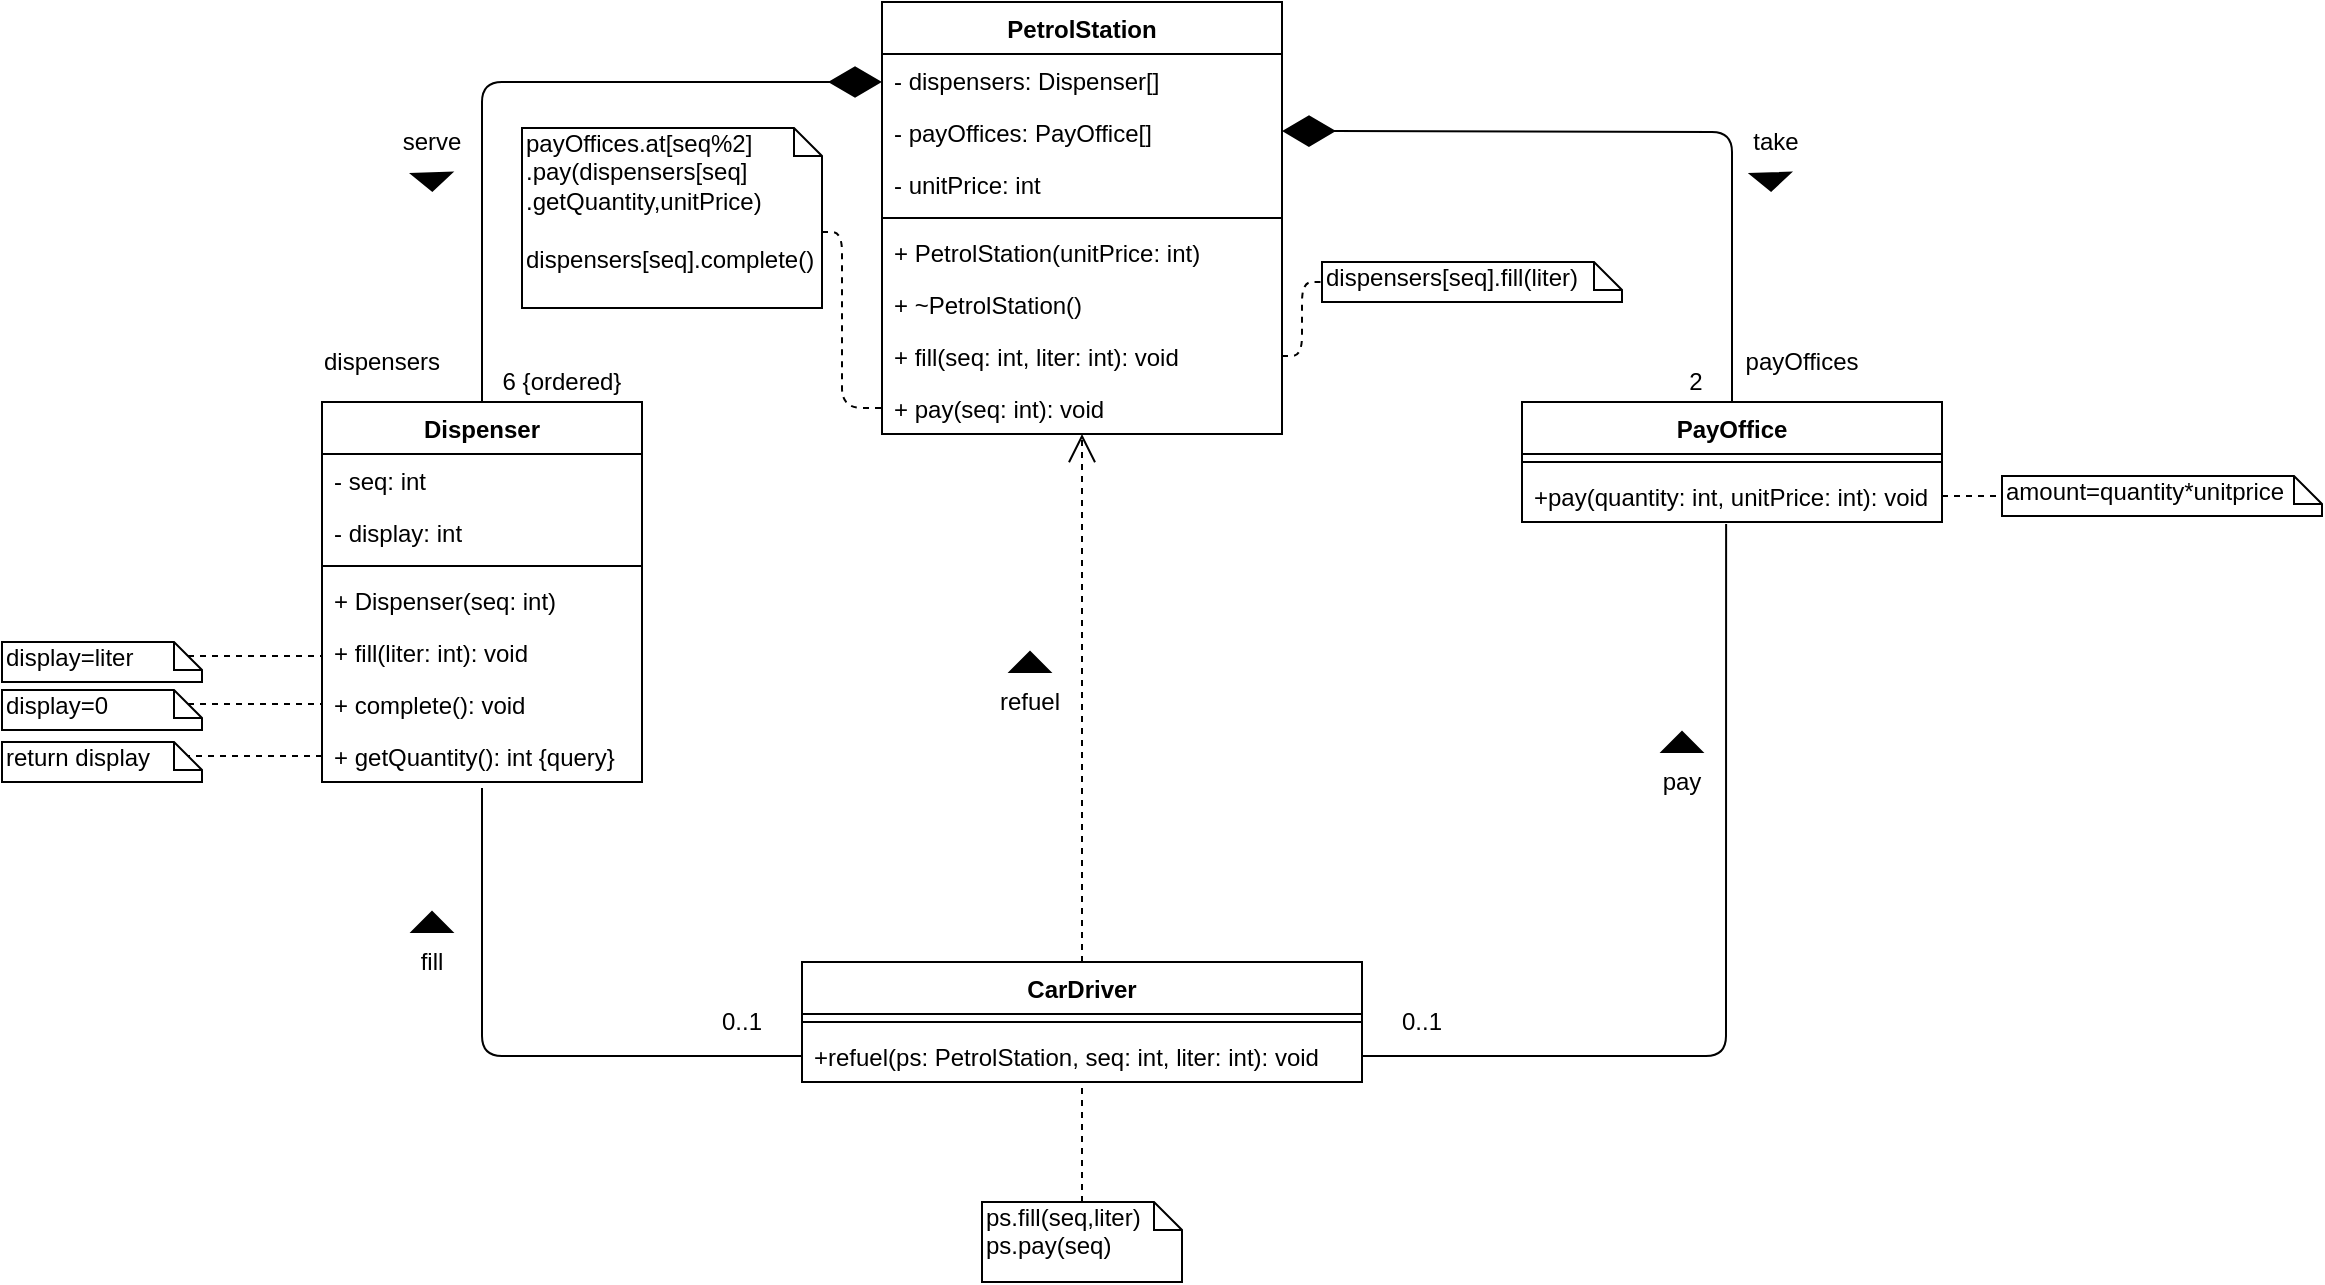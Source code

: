 <mxfile version="12.9.13" type="device"><diagram id="iXe_elAXcWR9qFI9TVYi" name="Page-1"><mxGraphModel dx="2249" dy="804" grid="1" gridSize="10" guides="1" tooltips="1" connect="1" arrows="1" fold="1" page="1" pageScale="1" pageWidth="827" pageHeight="1169" math="0" shadow="0"><root><mxCell id="0"/><mxCell id="1" parent="0"/><mxCell id="T6rKPO7fm3bxptghDXIV-5" value="Dispenser&#10;" style="swimlane;fontStyle=1;align=center;verticalAlign=top;childLayout=stackLayout;horizontal=1;startSize=26;horizontalStack=0;resizeParent=1;resizeParentMax=0;resizeLast=0;collapsible=1;marginBottom=0;" vertex="1" parent="1"><mxGeometry x="80" y="240" width="160" height="190" as="geometry"/></mxCell><mxCell id="T6rKPO7fm3bxptghDXIV-6" value="- seq: int&#10;" style="text;strokeColor=none;fillColor=none;align=left;verticalAlign=top;spacingLeft=4;spacingRight=4;overflow=hidden;rotatable=0;points=[[0,0.5],[1,0.5]];portConstraint=eastwest;" vertex="1" parent="T6rKPO7fm3bxptghDXIV-5"><mxGeometry y="26" width="160" height="26" as="geometry"/></mxCell><mxCell id="T6rKPO7fm3bxptghDXIV-8" value="- display: int" style="text;strokeColor=none;fillColor=none;align=left;verticalAlign=top;spacingLeft=4;spacingRight=4;overflow=hidden;rotatable=0;points=[[0,0.5],[1,0.5]];portConstraint=eastwest;" vertex="1" parent="T6rKPO7fm3bxptghDXIV-5"><mxGeometry y="52" width="160" height="26" as="geometry"/></mxCell><mxCell id="T6rKPO7fm3bxptghDXIV-7" value="" style="line;strokeWidth=1;fillColor=none;align=left;verticalAlign=middle;spacingTop=-1;spacingLeft=3;spacingRight=3;rotatable=0;labelPosition=right;points=[];portConstraint=eastwest;" vertex="1" parent="T6rKPO7fm3bxptghDXIV-5"><mxGeometry y="78" width="160" height="8" as="geometry"/></mxCell><mxCell id="T6rKPO7fm3bxptghDXIV-18" value="+ Dispenser(seq: int)" style="text;strokeColor=none;fillColor=none;align=left;verticalAlign=top;spacingLeft=4;spacingRight=4;overflow=hidden;rotatable=0;points=[[0,0.5],[1,0.5]];portConstraint=eastwest;" vertex="1" parent="T6rKPO7fm3bxptghDXIV-5"><mxGeometry y="86" width="160" height="26" as="geometry"/></mxCell><mxCell id="T6rKPO7fm3bxptghDXIV-19" value="+ fill(liter: int): void" style="text;strokeColor=none;fillColor=none;align=left;verticalAlign=top;spacingLeft=4;spacingRight=4;overflow=hidden;rotatable=0;points=[[0,0.5],[1,0.5]];portConstraint=eastwest;" vertex="1" parent="T6rKPO7fm3bxptghDXIV-5"><mxGeometry y="112" width="160" height="26" as="geometry"/></mxCell><mxCell id="T6rKPO7fm3bxptghDXIV-20" value="+ complete(): void" style="text;strokeColor=none;fillColor=none;align=left;verticalAlign=top;spacingLeft=4;spacingRight=4;overflow=hidden;rotatable=0;points=[[0,0.5],[1,0.5]];portConstraint=eastwest;" vertex="1" parent="T6rKPO7fm3bxptghDXIV-5"><mxGeometry y="138" width="160" height="26" as="geometry"/></mxCell><mxCell id="T6rKPO7fm3bxptghDXIV-21" value="+ getQuantity(): int {query}" style="text;strokeColor=none;fillColor=none;align=left;verticalAlign=top;spacingLeft=4;spacingRight=4;overflow=hidden;rotatable=0;points=[[0,0.5],[1,0.5]];portConstraint=eastwest;" vertex="1" parent="T6rKPO7fm3bxptghDXIV-5"><mxGeometry y="164" width="160" height="26" as="geometry"/></mxCell><mxCell id="T6rKPO7fm3bxptghDXIV-1" value="PetrolStation" style="swimlane;fontStyle=1;childLayout=stackLayout;horizontal=1;startSize=26;fillColor=none;horizontalStack=0;resizeParent=1;resizeParentMax=0;resizeLast=0;collapsible=1;marginBottom=0;" vertex="1" parent="1"><mxGeometry x="360" y="40" width="200" height="216" as="geometry"/></mxCell><mxCell id="T6rKPO7fm3bxptghDXIV-2" value="- dispensers: Dispenser[]" style="text;strokeColor=none;fillColor=none;align=left;verticalAlign=top;spacingLeft=4;spacingRight=4;overflow=hidden;rotatable=0;points=[[0,0.5],[1,0.5]];portConstraint=eastwest;" vertex="1" parent="T6rKPO7fm3bxptghDXIV-1"><mxGeometry y="26" width="200" height="26" as="geometry"/></mxCell><mxCell id="T6rKPO7fm3bxptghDXIV-3" value="- payOffices: PayOffice[]" style="text;strokeColor=none;fillColor=none;align=left;verticalAlign=top;spacingLeft=4;spacingRight=4;overflow=hidden;rotatable=0;points=[[0,0.5],[1,0.5]];portConstraint=eastwest;" vertex="1" parent="T6rKPO7fm3bxptghDXIV-1"><mxGeometry y="52" width="200" height="26" as="geometry"/></mxCell><mxCell id="T6rKPO7fm3bxptghDXIV-43" value="" style="endArrow=diamondThin;endFill=1;endSize=24;html=1;exitX=0.5;exitY=0;exitDx=0;exitDy=0;" edge="1" parent="T6rKPO7fm3bxptghDXIV-1" source="T6rKPO7fm3bxptghDXIV-9"><mxGeometry width="160" relative="1" as="geometry"><mxPoint x="40" y="64.5" as="sourcePoint"/><mxPoint x="200" y="64.5" as="targetPoint"/><Array as="points"><mxPoint x="425" y="65"/></Array></mxGeometry></mxCell><mxCell id="T6rKPO7fm3bxptghDXIV-4" value="- unitPrice: int" style="text;strokeColor=none;fillColor=none;align=left;verticalAlign=top;spacingLeft=4;spacingRight=4;overflow=hidden;rotatable=0;points=[[0,0.5],[1,0.5]];portConstraint=eastwest;" vertex="1" parent="T6rKPO7fm3bxptghDXIV-1"><mxGeometry y="78" width="200" height="26" as="geometry"/></mxCell><mxCell id="T6rKPO7fm3bxptghDXIV-24" value="" style="line;strokeWidth=1;fillColor=none;align=left;verticalAlign=middle;spacingTop=-1;spacingLeft=3;spacingRight=3;rotatable=0;labelPosition=right;points=[];portConstraint=eastwest;" vertex="1" parent="T6rKPO7fm3bxptghDXIV-1"><mxGeometry y="104" width="200" height="8" as="geometry"/></mxCell><mxCell id="T6rKPO7fm3bxptghDXIV-22" value="+ PetrolStation(unitPrice: int)" style="text;strokeColor=none;fillColor=none;align=left;verticalAlign=top;spacingLeft=4;spacingRight=4;overflow=hidden;rotatable=0;points=[[0,0.5],[1,0.5]];portConstraint=eastwest;" vertex="1" parent="T6rKPO7fm3bxptghDXIV-1"><mxGeometry y="112" width="200" height="26" as="geometry"/></mxCell><mxCell id="T6rKPO7fm3bxptghDXIV-23" value="+ ~PetrolStation()&#10;" style="text;strokeColor=none;fillColor=none;align=left;verticalAlign=top;spacingLeft=4;spacingRight=4;overflow=hidden;rotatable=0;points=[[0,0.5],[1,0.5]];portConstraint=eastwest;" vertex="1" parent="T6rKPO7fm3bxptghDXIV-1"><mxGeometry y="138" width="200" height="26" as="geometry"/></mxCell><mxCell id="T6rKPO7fm3bxptghDXIV-39" value="+ fill(seq: int, liter: int): void" style="text;strokeColor=none;fillColor=none;align=left;verticalAlign=top;spacingLeft=4;spacingRight=4;overflow=hidden;rotatable=0;points=[[0,0.5],[1,0.5]];portConstraint=eastwest;" vertex="1" parent="T6rKPO7fm3bxptghDXIV-1"><mxGeometry y="164" width="200" height="26" as="geometry"/></mxCell><mxCell id="T6rKPO7fm3bxptghDXIV-40" value="+ pay(seq: int): void" style="text;strokeColor=none;fillColor=none;align=left;verticalAlign=top;spacingLeft=4;spacingRight=4;overflow=hidden;rotatable=0;points=[[0,0.5],[1,0.5]];portConstraint=eastwest;" vertex="1" parent="T6rKPO7fm3bxptghDXIV-1"><mxGeometry y="190" width="200" height="26" as="geometry"/></mxCell><mxCell id="T6rKPO7fm3bxptghDXIV-9" value="PayOffice" style="swimlane;fontStyle=1;align=center;verticalAlign=top;childLayout=stackLayout;horizontal=1;startSize=26;horizontalStack=0;resizeParent=1;resizeParentMax=0;resizeLast=0;collapsible=1;marginBottom=0;" vertex="1" parent="1"><mxGeometry x="680" y="240" width="210" height="60" as="geometry"/></mxCell><mxCell id="T6rKPO7fm3bxptghDXIV-11" value="" style="line;strokeWidth=1;fillColor=none;align=left;verticalAlign=middle;spacingTop=-1;spacingLeft=3;spacingRight=3;rotatable=0;labelPosition=right;points=[];portConstraint=eastwest;" vertex="1" parent="T6rKPO7fm3bxptghDXIV-9"><mxGeometry y="26" width="210" height="8" as="geometry"/></mxCell><mxCell id="T6rKPO7fm3bxptghDXIV-12" value="+pay(quantity: int, unitPrice: int): void" style="text;strokeColor=none;fillColor=none;align=left;verticalAlign=top;spacingLeft=4;spacingRight=4;overflow=hidden;rotatable=0;points=[[0,0.5],[1,0.5]];portConstraint=eastwest;" vertex="1" parent="T6rKPO7fm3bxptghDXIV-9"><mxGeometry y="34" width="210" height="26" as="geometry"/></mxCell><mxCell id="T6rKPO7fm3bxptghDXIV-14" value="CarDriver" style="swimlane;fontStyle=1;align=center;verticalAlign=top;childLayout=stackLayout;horizontal=1;startSize=26;horizontalStack=0;resizeParent=1;resizeParentMax=0;resizeLast=0;collapsible=1;marginBottom=0;" vertex="1" parent="1"><mxGeometry x="320" y="520" width="280" height="60" as="geometry"/></mxCell><mxCell id="T6rKPO7fm3bxptghDXIV-16" value="" style="line;strokeWidth=1;fillColor=none;align=left;verticalAlign=middle;spacingTop=-1;spacingLeft=3;spacingRight=3;rotatable=0;labelPosition=right;points=[];portConstraint=eastwest;" vertex="1" parent="T6rKPO7fm3bxptghDXIV-14"><mxGeometry y="26" width="280" height="8" as="geometry"/></mxCell><mxCell id="T6rKPO7fm3bxptghDXIV-17" value="+refuel(ps: PetrolStation, seq: int, liter: int): void" style="text;strokeColor=none;fillColor=none;align=left;verticalAlign=top;spacingLeft=4;spacingRight=4;overflow=hidden;rotatable=0;points=[[0,0.5],[1,0.5]];portConstraint=eastwest;" vertex="1" parent="T6rKPO7fm3bxptghDXIV-14"><mxGeometry y="34" width="280" height="26" as="geometry"/></mxCell><mxCell id="T6rKPO7fm3bxptghDXIV-44" value="" style="endArrow=diamondThin;endFill=1;endSize=24;html=1;exitX=0.5;exitY=0;exitDx=0;exitDy=0;" edge="1" parent="1" source="T6rKPO7fm3bxptghDXIV-5"><mxGeometry width="160" relative="1" as="geometry"><mxPoint x="200" y="80" as="sourcePoint"/><mxPoint x="360" y="80" as="targetPoint"/><Array as="points"><mxPoint x="160" y="80"/></Array></mxGeometry></mxCell><mxCell id="T6rKPO7fm3bxptghDXIV-47" value="&lt;br&gt;" style="endArrow=open;endSize=12;dashed=1;html=1;exitX=0.5;exitY=0;exitDx=0;exitDy=0;" edge="1" parent="1" source="T6rKPO7fm3bxptghDXIV-14" target="T6rKPO7fm3bxptghDXIV-40"><mxGeometry x="0.085" y="10" width="160" relative="1" as="geometry"><mxPoint x="330" y="410" as="sourcePoint"/><mxPoint x="460" y="262" as="targetPoint"/><mxPoint as="offset"/></mxGeometry></mxCell><mxCell id="T6rKPO7fm3bxptghDXIV-48" value="" style="endArrow=none;html=1;exitX=0;exitY=0.5;exitDx=0;exitDy=0;entryX=0.5;entryY=1.115;entryDx=0;entryDy=0;entryPerimeter=0;" edge="1" parent="1" source="T6rKPO7fm3bxptghDXIV-17" target="T6rKPO7fm3bxptghDXIV-21"><mxGeometry width="50" height="50" relative="1" as="geometry"><mxPoint x="390" y="440" as="sourcePoint"/><mxPoint x="150" y="460" as="targetPoint"/><Array as="points"><mxPoint x="160" y="567"/></Array></mxGeometry></mxCell><mxCell id="T6rKPO7fm3bxptghDXIV-49" value="" style="endArrow=none;html=1;exitX=1;exitY=0.5;exitDx=0;exitDy=0;entryX=0.486;entryY=1.038;entryDx=0;entryDy=0;entryPerimeter=0;" edge="1" parent="1" source="T6rKPO7fm3bxptghDXIV-17" target="T6rKPO7fm3bxptghDXIV-12"><mxGeometry width="50" height="50" relative="1" as="geometry"><mxPoint x="840" y="554.01" as="sourcePoint"/><mxPoint x="680" y="420" as="targetPoint"/><Array as="points"><mxPoint x="782" y="567"/></Array></mxGeometry></mxCell><mxCell id="T6rKPO7fm3bxptghDXIV-50" value="6 {ordered}" style="text;html=1;strokeColor=none;fillColor=none;align=center;verticalAlign=middle;whiteSpace=wrap;rounded=0;" vertex="1" parent="1"><mxGeometry x="160" y="220" width="80" height="20" as="geometry"/></mxCell><mxCell id="T6rKPO7fm3bxptghDXIV-51" value="0..1" style="text;html=1;strokeColor=none;fillColor=none;align=center;verticalAlign=middle;whiteSpace=wrap;rounded=0;" vertex="1" parent="1"><mxGeometry x="270" y="540" width="40" height="20" as="geometry"/></mxCell><mxCell id="T6rKPO7fm3bxptghDXIV-52" value="0..1" style="text;html=1;strokeColor=none;fillColor=none;align=center;verticalAlign=middle;whiteSpace=wrap;rounded=0;" vertex="1" parent="1"><mxGeometry x="610" y="540" width="40" height="20" as="geometry"/></mxCell><mxCell id="T6rKPO7fm3bxptghDXIV-54" value="refuel" style="text;html=1;strokeColor=none;fillColor=none;align=center;verticalAlign=middle;whiteSpace=wrap;rounded=0;" vertex="1" parent="1"><mxGeometry x="414" y="380" width="40" height="20" as="geometry"/></mxCell><mxCell id="T6rKPO7fm3bxptghDXIV-56" value="2" style="text;html=1;strokeColor=none;fillColor=none;align=center;verticalAlign=middle;whiteSpace=wrap;rounded=0;" vertex="1" parent="1"><mxGeometry x="747" y="220" width="40" height="20" as="geometry"/></mxCell><mxCell id="T6rKPO7fm3bxptghDXIV-57" value="" style="triangle;whiteSpace=wrap;html=1;rotation=-90;fillColor=#000000;" vertex="1" parent="1"><mxGeometry x="755" y="400" width="10" height="20" as="geometry"/></mxCell><mxCell id="T6rKPO7fm3bxptghDXIV-58" value="" style="triangle;whiteSpace=wrap;html=1;rotation=-90;fillColor=#000000;" vertex="1" parent="1"><mxGeometry x="130" y="490" width="10" height="20" as="geometry"/></mxCell><mxCell id="T6rKPO7fm3bxptghDXIV-59" value="fill" style="text;html=1;strokeColor=none;fillColor=none;align=center;verticalAlign=middle;whiteSpace=wrap;rounded=0;" vertex="1" parent="1"><mxGeometry x="115" y="510" width="40" height="20" as="geometry"/></mxCell><mxCell id="T6rKPO7fm3bxptghDXIV-60" value="pay" style="text;html=1;strokeColor=none;fillColor=none;align=center;verticalAlign=middle;whiteSpace=wrap;rounded=0;" vertex="1" parent="1"><mxGeometry x="740" y="420" width="40" height="20" as="geometry"/></mxCell><mxCell id="T6rKPO7fm3bxptghDXIV-61" value="" style="triangle;whiteSpace=wrap;html=1;rotation=-90;fillColor=#000000;" vertex="1" parent="1"><mxGeometry x="429" y="360" width="10" height="20" as="geometry"/></mxCell><mxCell id="T6rKPO7fm3bxptghDXIV-62" value="dispensers" style="text;html=1;strokeColor=none;fillColor=none;align=center;verticalAlign=middle;whiteSpace=wrap;rounded=0;" vertex="1" parent="1"><mxGeometry x="90" y="210" width="40" height="20" as="geometry"/></mxCell><mxCell id="T6rKPO7fm3bxptghDXIV-63" value="payOffices" style="text;html=1;strokeColor=none;fillColor=none;align=center;verticalAlign=middle;whiteSpace=wrap;rounded=0;" vertex="1" parent="1"><mxGeometry x="800" y="210" width="40" height="20" as="geometry"/></mxCell><mxCell id="T6rKPO7fm3bxptghDXIV-64" value="" style="triangle;whiteSpace=wrap;html=1;rotation=88;fillColor=#000000;" vertex="1" parent="1"><mxGeometry x="130.62" y="120" width="8.75" height="20" as="geometry"/></mxCell><mxCell id="T6rKPO7fm3bxptghDXIV-66" value="serve" style="text;html=1;strokeColor=none;fillColor=none;align=center;verticalAlign=middle;whiteSpace=wrap;rounded=0;" vertex="1" parent="1"><mxGeometry x="115" y="100" width="40" height="20" as="geometry"/></mxCell><mxCell id="T6rKPO7fm3bxptghDXIV-67" value="take" style="text;html=1;strokeColor=none;fillColor=none;align=center;verticalAlign=middle;whiteSpace=wrap;rounded=0;" vertex="1" parent="1"><mxGeometry x="787" y="100" width="40" height="20" as="geometry"/></mxCell><mxCell id="T6rKPO7fm3bxptghDXIV-68" value="" style="triangle;whiteSpace=wrap;html=1;rotation=88;fillColor=#000000;" vertex="1" parent="1"><mxGeometry x="800" y="120" width="8.75" height="20" as="geometry"/></mxCell><mxCell id="T6rKPO7fm3bxptghDXIV-71" value="ps.fill(seq,liter)&lt;br&gt;ps.pay(seq)" style="shape=note;whiteSpace=wrap;html=1;size=14;verticalAlign=top;align=left;spacingTop=-6;fillColor=#FFFFFF;" vertex="1" parent="1"><mxGeometry x="410" y="640" width="100" height="40" as="geometry"/></mxCell><mxCell id="T6rKPO7fm3bxptghDXIV-72" value="" style="endArrow=none;dashed=1;html=1;exitX=0.5;exitY=0;exitDx=0;exitDy=0;exitPerimeter=0;" edge="1" parent="1" source="T6rKPO7fm3bxptghDXIV-71"><mxGeometry width="50" height="50" relative="1" as="geometry"><mxPoint x="350" y="440" as="sourcePoint"/><mxPoint x="460" y="581" as="targetPoint"/></mxGeometry></mxCell><mxCell id="T6rKPO7fm3bxptghDXIV-73" value="return display" style="shape=note;whiteSpace=wrap;html=1;size=14;verticalAlign=top;align=left;spacingTop=-6;fillColor=#FFFFFF;" vertex="1" parent="1"><mxGeometry x="-80" y="410" width="100" height="20" as="geometry"/></mxCell><mxCell id="T6rKPO7fm3bxptghDXIV-74" value="display=0" style="shape=note;whiteSpace=wrap;html=1;size=14;verticalAlign=top;align=left;spacingTop=-6;fillColor=#FFFFFF;" vertex="1" parent="1"><mxGeometry x="-80" y="384" width="100" height="20" as="geometry"/></mxCell><mxCell id="T6rKPO7fm3bxptghDXIV-75" value="display=liter" style="shape=note;whiteSpace=wrap;html=1;size=14;verticalAlign=top;align=left;spacingTop=-6;fillColor=#FFFFFF;" vertex="1" parent="1"><mxGeometry x="-80" y="360" width="100" height="20" as="geometry"/></mxCell><mxCell id="T6rKPO7fm3bxptghDXIV-76" value="" style="endArrow=none;dashed=1;html=1;exitX=0;exitY=0.5;exitDx=0;exitDy=0;entryX=0;entryY=0;entryDx=93;entryDy=7;entryPerimeter=0;" edge="1" parent="1" source="T6rKPO7fm3bxptghDXIV-21" target="T6rKPO7fm3bxptghDXIV-73"><mxGeometry width="50" height="50" relative="1" as="geometry"><mxPoint x="350" y="440" as="sourcePoint"/><mxPoint x="400" y="390" as="targetPoint"/></mxGeometry></mxCell><mxCell id="T6rKPO7fm3bxptghDXIV-77" value="" style="endArrow=none;dashed=1;html=1;exitX=0;exitY=0;exitDx=93;exitDy=7;exitPerimeter=0;entryX=0;entryY=0.5;entryDx=0;entryDy=0;" edge="1" parent="1" source="T6rKPO7fm3bxptghDXIV-74" target="T6rKPO7fm3bxptghDXIV-20"><mxGeometry width="50" height="50" relative="1" as="geometry"><mxPoint x="350" y="440" as="sourcePoint"/><mxPoint x="400" y="390" as="targetPoint"/></mxGeometry></mxCell><mxCell id="T6rKPO7fm3bxptghDXIV-79" value="" style="endArrow=none;dashed=1;html=1;exitX=0;exitY=0;exitDx=93;exitDy=7;exitPerimeter=0;" edge="1" parent="1" source="T6rKPO7fm3bxptghDXIV-75"><mxGeometry width="50" height="50" relative="1" as="geometry"><mxPoint x="350" y="440" as="sourcePoint"/><mxPoint x="80" y="367" as="targetPoint"/></mxGeometry></mxCell><mxCell id="T6rKPO7fm3bxptghDXIV-80" value="amount=quantity*unitprice" style="shape=note;whiteSpace=wrap;html=1;size=14;verticalAlign=top;align=left;spacingTop=-6;fillColor=#FFFFFF;" vertex="1" parent="1"><mxGeometry x="920" y="277" width="160" height="20" as="geometry"/></mxCell><mxCell id="T6rKPO7fm3bxptghDXIV-81" value="" style="endArrow=none;dashed=1;html=1;entryX=0;entryY=0.5;entryDx=0;entryDy=0;entryPerimeter=0;exitX=1;exitY=0.5;exitDx=0;exitDy=0;" edge="1" parent="1" source="T6rKPO7fm3bxptghDXIV-12" target="T6rKPO7fm3bxptghDXIV-80"><mxGeometry width="50" height="50" relative="1" as="geometry"><mxPoint x="350" y="440" as="sourcePoint"/><mxPoint x="400" y="390" as="targetPoint"/></mxGeometry></mxCell><mxCell id="T6rKPO7fm3bxptghDXIV-82" value="dispensers[seq].fill(liter)" style="shape=note;whiteSpace=wrap;html=1;size=14;verticalAlign=top;align=left;spacingTop=-6;fillColor=#FFFFFF;" vertex="1" parent="1"><mxGeometry x="580" y="170" width="150" height="20" as="geometry"/></mxCell><mxCell id="T6rKPO7fm3bxptghDXIV-83" value="" style="endArrow=none;dashed=1;html=1;entryX=0;entryY=0.5;entryDx=0;entryDy=0;entryPerimeter=0;exitX=1;exitY=0.5;exitDx=0;exitDy=0;" edge="1" parent="1" source="T6rKPO7fm3bxptghDXIV-39" target="T6rKPO7fm3bxptghDXIV-82"><mxGeometry width="50" height="50" relative="1" as="geometry"><mxPoint x="350" y="340" as="sourcePoint"/><mxPoint x="400" y="290" as="targetPoint"/><Array as="points"><mxPoint x="570" y="217"/><mxPoint x="570" y="180"/></Array></mxGeometry></mxCell><mxCell id="T6rKPO7fm3bxptghDXIV-84" value="payOffices.at[seq%2]&lt;br&gt;.pay(dispensers[seq]&lt;br&gt;.getQuantity,unitPrice)&lt;br&gt;&lt;br&gt;dispensers[seq].complete()" style="shape=note;whiteSpace=wrap;html=1;size=14;verticalAlign=top;align=left;spacingTop=-6;fillColor=#FFFFFF;" vertex="1" parent="1"><mxGeometry x="180" y="103" width="150" height="90" as="geometry"/></mxCell><mxCell id="T6rKPO7fm3bxptghDXIV-85" value="" style="endArrow=none;dashed=1;html=1;entryX=0;entryY=0.5;entryDx=0;entryDy=0;exitX=0;exitY=0;exitDx=150;exitDy=52;exitPerimeter=0;" edge="1" parent="1" source="T6rKPO7fm3bxptghDXIV-84" target="T6rKPO7fm3bxptghDXIV-40"><mxGeometry width="50" height="50" relative="1" as="geometry"><mxPoint x="350" y="340" as="sourcePoint"/><mxPoint x="400" y="290" as="targetPoint"/><Array as="points"><mxPoint x="340" y="155"/><mxPoint x="340" y="243"/></Array></mxGeometry></mxCell></root></mxGraphModel></diagram></mxfile>